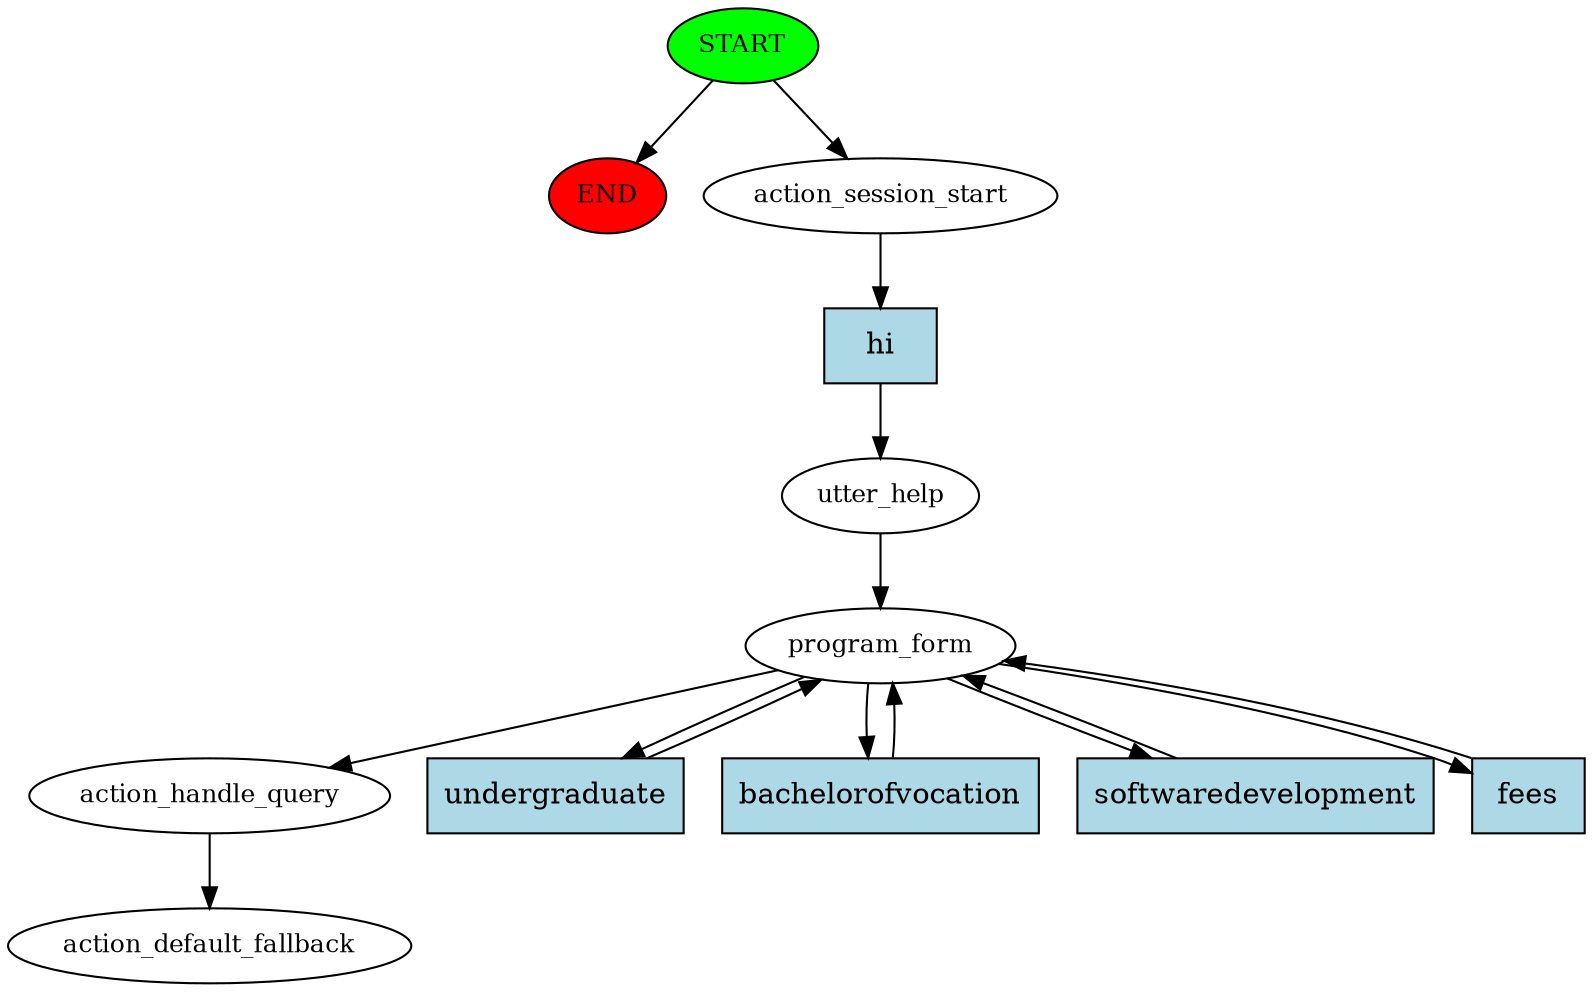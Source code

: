digraph  {
0 [class="start active", fillcolor=green, fontsize=12, label=START, style=filled];
"-1" [class=end, fillcolor=red, fontsize=12, label=END, style=filled];
1 [class=active, fontsize=12, label=action_session_start];
2 [class=active, fontsize=12, label=utter_help];
3 [class=active, fontsize=12, label=program_form];
8 [class=active, fontsize=12, label=action_handle_query];
9 [class="dashed active", fontsize=12, label=action_default_fallback];
10 [class="intent active", fillcolor=lightblue, label=hi, shape=rect, style=filled];
11 [class="intent active", fillcolor=lightblue, label=undergraduate, shape=rect, style=filled];
12 [class="intent active", fillcolor=lightblue, label=bachelorofvocation, shape=rect, style=filled];
13 [class="intent active", fillcolor=lightblue, label=softwaredevelopment, shape=rect, style=filled];
14 [class="intent active", fillcolor=lightblue, label=fees, shape=rect, style=filled];
0 -> "-1"  [class="", key=NONE, label=""];
0 -> 1  [class=active, key=NONE, label=""];
1 -> 10  [class=active, key=0];
2 -> 3  [class=active, key=NONE, label=""];
3 -> 8  [class=active, key=NONE, label=""];
3 -> 11  [class=active, key=0];
3 -> 12  [class=active, key=0];
3 -> 13  [class=active, key=0];
3 -> 14  [class=active, key=0];
8 -> 9  [class=active, key=NONE, label=""];
10 -> 2  [class=active, key=0];
11 -> 3  [class=active, key=0];
12 -> 3  [class=active, key=0];
13 -> 3  [class=active, key=0];
14 -> 3  [class=active, key=0];
}

